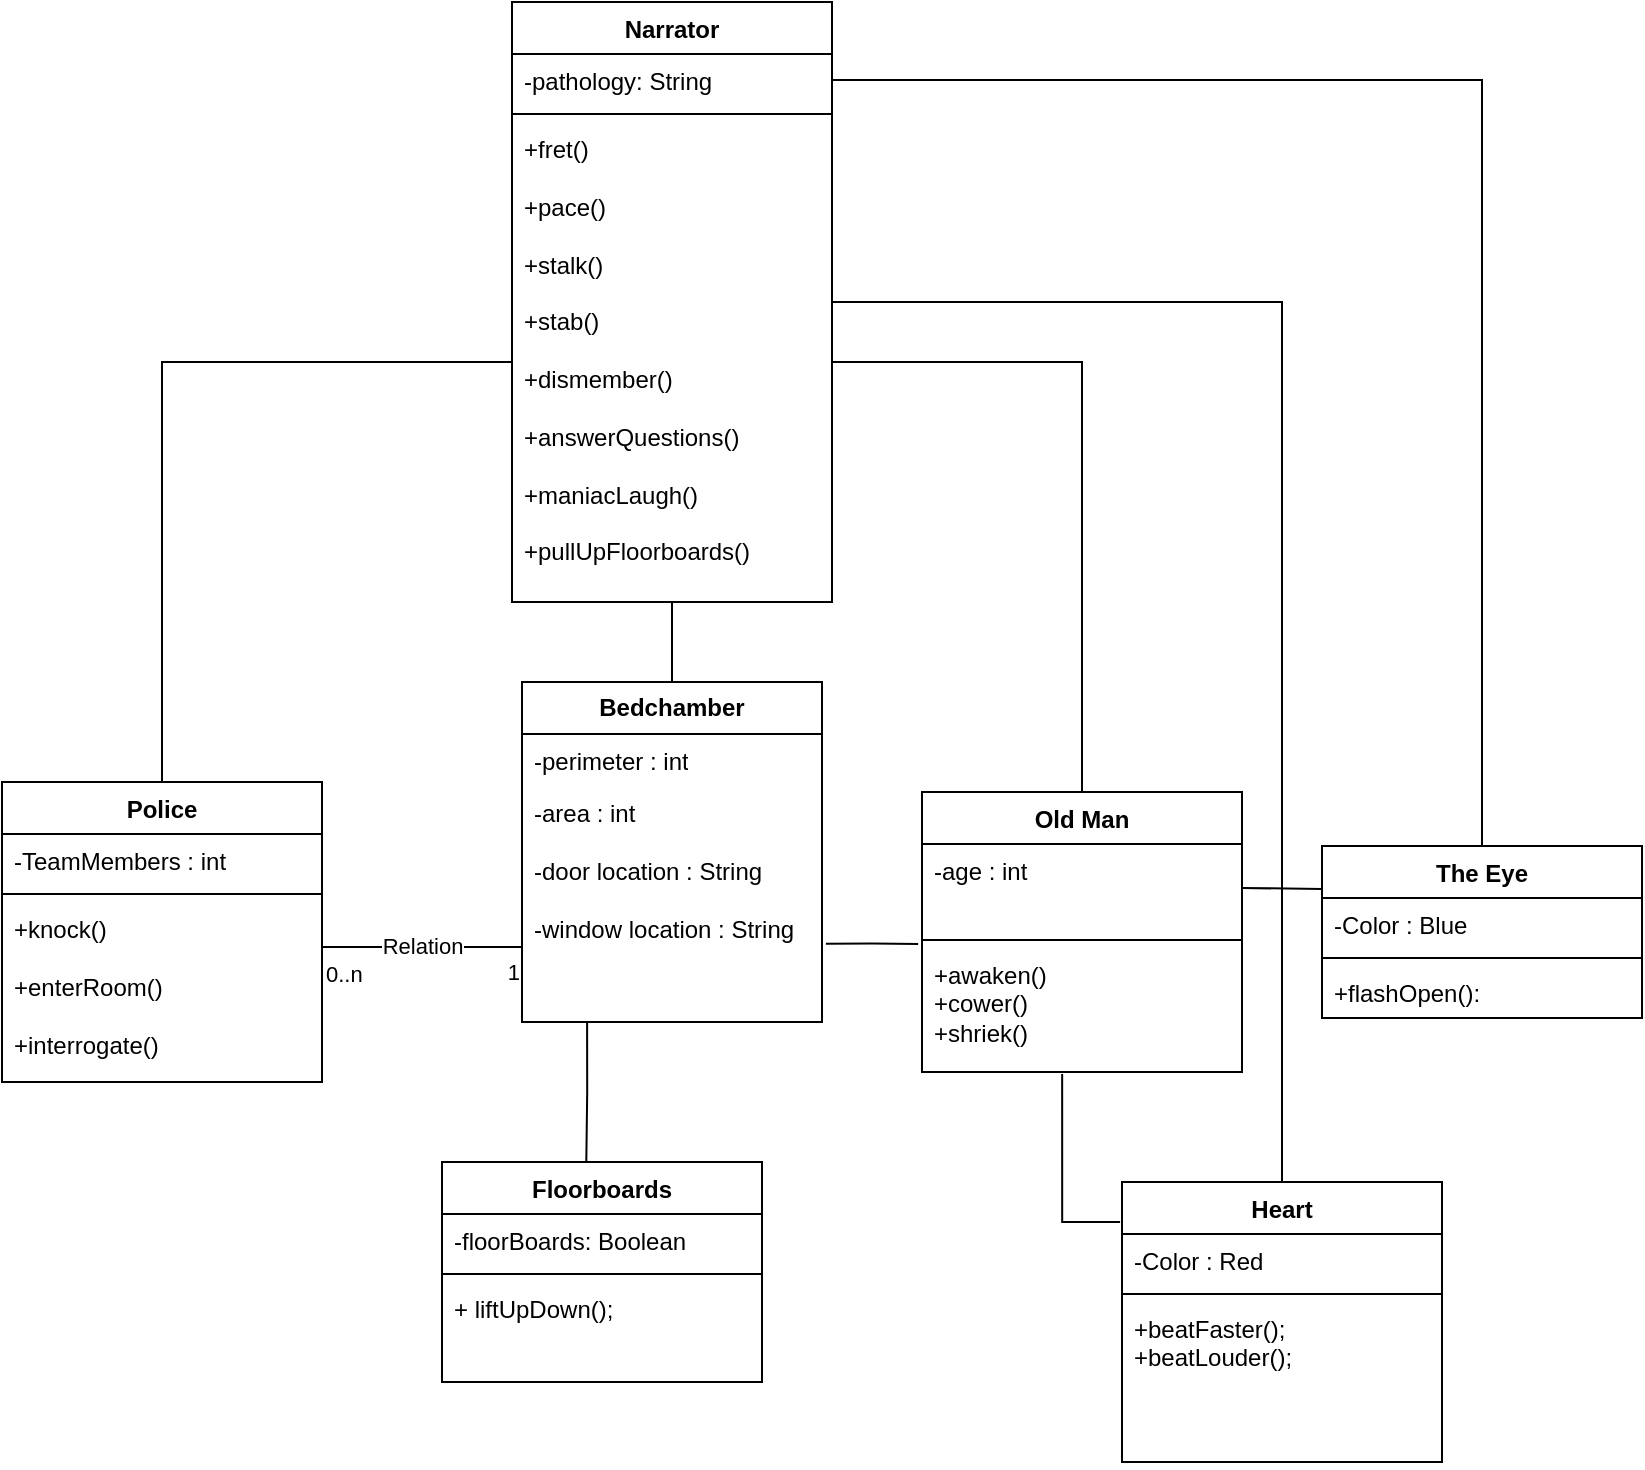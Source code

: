 <mxfile version="21.0.7" type="github">
  <diagram name="Page-1" id="ZEegtyX3KQnmU3FkLwVd">
    <mxGraphModel dx="790" dy="506" grid="1" gridSize="10" guides="1" tooltips="1" connect="1" arrows="1" fold="1" page="1" pageScale="1" pageWidth="1100" pageHeight="850" math="0" shadow="0">
      <root>
        <mxCell id="0" />
        <mxCell id="1" parent="0" />
        <mxCell id="39Nt4OManVwnhByQ2ZVa-1" value="&lt;b&gt;Bedchamber&lt;/b&gt;" style="swimlane;fontStyle=0;childLayout=stackLayout;horizontal=1;startSize=26;fillColor=none;horizontalStack=0;resizeParent=1;resizeParentMax=0;resizeLast=0;collapsible=1;marginBottom=0;whiteSpace=wrap;html=1;" parent="1" vertex="1">
          <mxGeometry x="410" y="390" width="150" height="170" as="geometry" />
        </mxCell>
        <mxCell id="39Nt4OManVwnhByQ2ZVa-2" value="-perimeter : int" style="text;strokeColor=none;fillColor=none;align=left;verticalAlign=top;spacingLeft=4;spacingRight=4;overflow=hidden;rotatable=0;points=[[0,0.5],[1,0.5]];portConstraint=eastwest;whiteSpace=wrap;html=1;" parent="39Nt4OManVwnhByQ2ZVa-1" vertex="1">
          <mxGeometry y="26" width="150" height="26" as="geometry" />
        </mxCell>
        <mxCell id="39Nt4OManVwnhByQ2ZVa-3" value="-area : int&lt;br&gt;&lt;br&gt;-door location : String&lt;br style=&quot;border-color: var(--border-color);&quot;&gt;&lt;br style=&quot;border-color: var(--border-color);&quot;&gt;-window location : String&lt;br&gt;" style="text;strokeColor=none;fillColor=none;align=left;verticalAlign=top;spacingLeft=4;spacingRight=4;overflow=hidden;rotatable=0;points=[[0,0.5],[1,0.5]];portConstraint=eastwest;whiteSpace=wrap;html=1;" parent="39Nt4OManVwnhByQ2ZVa-1" vertex="1">
          <mxGeometry y="52" width="150" height="118" as="geometry" />
        </mxCell>
        <mxCell id="39Nt4OManVwnhByQ2ZVa-43" value="" style="edgeStyle=orthogonalEdgeStyle;rounded=0;orthogonalLoop=1;jettySize=auto;html=1;endArrow=none;endFill=0;" parent="1" source="39Nt4OManVwnhByQ2ZVa-5" target="39Nt4OManVwnhByQ2ZVa-1" edge="1">
          <mxGeometry relative="1" as="geometry" />
        </mxCell>
        <mxCell id="hs1mN2tJBW9qcZjYl_5e-6" style="edgeStyle=orthogonalEdgeStyle;rounded=0;orthogonalLoop=1;jettySize=auto;html=1;entryX=0.5;entryY=0;entryDx=0;entryDy=0;endArrow=none;endFill=0;" edge="1" parent="1" source="39Nt4OManVwnhByQ2ZVa-5" target="39Nt4OManVwnhByQ2ZVa-17">
          <mxGeometry relative="1" as="geometry">
            <mxPoint x="780" y="560" as="targetPoint" />
          </mxGeometry>
        </mxCell>
        <mxCell id="39Nt4OManVwnhByQ2ZVa-5" value="Narrator" style="swimlane;fontStyle=1;align=center;verticalAlign=top;childLayout=stackLayout;horizontal=1;startSize=26;horizontalStack=0;resizeParent=1;resizeParentMax=0;resizeLast=0;collapsible=1;marginBottom=0;whiteSpace=wrap;html=1;" parent="1" vertex="1">
          <mxGeometry x="405" y="50" width="160" height="300" as="geometry" />
        </mxCell>
        <mxCell id="39Nt4OManVwnhByQ2ZVa-6" value="-pathology: String" style="text;strokeColor=none;fillColor=none;align=left;verticalAlign=top;spacingLeft=4;spacingRight=4;overflow=hidden;rotatable=0;points=[[0,0.5],[1,0.5]];portConstraint=eastwest;whiteSpace=wrap;html=1;" parent="39Nt4OManVwnhByQ2ZVa-5" vertex="1">
          <mxGeometry y="26" width="160" height="26" as="geometry" />
        </mxCell>
        <mxCell id="39Nt4OManVwnhByQ2ZVa-7" value="" style="line;strokeWidth=1;fillColor=none;align=left;verticalAlign=middle;spacingTop=-1;spacingLeft=3;spacingRight=3;rotatable=0;labelPosition=right;points=[];portConstraint=eastwest;strokeColor=inherit;" parent="39Nt4OManVwnhByQ2ZVa-5" vertex="1">
          <mxGeometry y="52" width="160" height="8" as="geometry" />
        </mxCell>
        <mxCell id="39Nt4OManVwnhByQ2ZVa-8" value="+fret()&lt;br&gt;&lt;br&gt;+pace()&lt;br&gt;&lt;br&gt;+stalk()&lt;br&gt;&lt;br&gt;+stab()&lt;br&gt;&lt;br&gt;+dismember()&lt;br&gt;&lt;br&gt;+answerQuestions()&lt;br&gt;&lt;br&gt;+maniacLaugh()&lt;br&gt;&lt;br&gt;+pullUpFloorboards()" style="text;strokeColor=none;fillColor=none;align=left;verticalAlign=top;spacingLeft=4;spacingRight=4;overflow=hidden;rotatable=0;points=[[0,0.5],[1,0.5]];portConstraint=eastwest;whiteSpace=wrap;html=1;" parent="39Nt4OManVwnhByQ2ZVa-5" vertex="1">
          <mxGeometry y="60" width="160" height="240" as="geometry" />
        </mxCell>
        <mxCell id="39Nt4OManVwnhByQ2ZVa-9" value="Old Man" style="swimlane;fontStyle=1;align=center;verticalAlign=top;childLayout=stackLayout;horizontal=1;startSize=26;horizontalStack=0;resizeParent=1;resizeParentMax=0;resizeLast=0;collapsible=1;marginBottom=0;whiteSpace=wrap;html=1;" parent="1" vertex="1">
          <mxGeometry x="610" y="445" width="160" height="140" as="geometry" />
        </mxCell>
        <mxCell id="39Nt4OManVwnhByQ2ZVa-10" value="-age : int" style="text;strokeColor=none;fillColor=none;align=left;verticalAlign=top;spacingLeft=4;spacingRight=4;overflow=hidden;rotatable=0;points=[[0,0.5],[1,0.5]];portConstraint=eastwest;whiteSpace=wrap;html=1;" parent="39Nt4OManVwnhByQ2ZVa-9" vertex="1">
          <mxGeometry y="26" width="160" height="44" as="geometry" />
        </mxCell>
        <mxCell id="39Nt4OManVwnhByQ2ZVa-11" value="" style="line;strokeWidth=1;fillColor=none;align=left;verticalAlign=middle;spacingTop=-1;spacingLeft=3;spacingRight=3;rotatable=0;labelPosition=right;points=[];portConstraint=eastwest;strokeColor=inherit;" parent="39Nt4OManVwnhByQ2ZVa-9" vertex="1">
          <mxGeometry y="70" width="160" height="8" as="geometry" />
        </mxCell>
        <mxCell id="39Nt4OManVwnhByQ2ZVa-12" value="+awaken()&lt;br&gt;+cower()&lt;br&gt;+shriek()" style="text;strokeColor=none;fillColor=none;align=left;verticalAlign=top;spacingLeft=4;spacingRight=4;overflow=hidden;rotatable=0;points=[[0,0.5],[1,0.5]];portConstraint=eastwest;whiteSpace=wrap;html=1;" parent="39Nt4OManVwnhByQ2ZVa-9" vertex="1">
          <mxGeometry y="78" width="160" height="62" as="geometry" />
        </mxCell>
        <mxCell id="39Nt4OManVwnhByQ2ZVa-13" value="The Eye" style="swimlane;fontStyle=1;align=center;verticalAlign=top;childLayout=stackLayout;horizontal=1;startSize=26;horizontalStack=0;resizeParent=1;resizeParentMax=0;resizeLast=0;collapsible=1;marginBottom=0;whiteSpace=wrap;html=1;" parent="1" vertex="1">
          <mxGeometry x="810" y="472" width="160" height="86" as="geometry" />
        </mxCell>
        <mxCell id="39Nt4OManVwnhByQ2ZVa-14" value="-Color : Blue" style="text;strokeColor=none;fillColor=none;align=left;verticalAlign=top;spacingLeft=4;spacingRight=4;overflow=hidden;rotatable=0;points=[[0,0.5],[1,0.5]];portConstraint=eastwest;whiteSpace=wrap;html=1;" parent="39Nt4OManVwnhByQ2ZVa-13" vertex="1">
          <mxGeometry y="26" width="160" height="26" as="geometry" />
        </mxCell>
        <mxCell id="39Nt4OManVwnhByQ2ZVa-15" value="" style="line;strokeWidth=1;fillColor=none;align=left;verticalAlign=middle;spacingTop=-1;spacingLeft=3;spacingRight=3;rotatable=0;labelPosition=right;points=[];portConstraint=eastwest;strokeColor=inherit;" parent="39Nt4OManVwnhByQ2ZVa-13" vertex="1">
          <mxGeometry y="52" width="160" height="8" as="geometry" />
        </mxCell>
        <mxCell id="39Nt4OManVwnhByQ2ZVa-16" value="+flashOpen():&amp;nbsp;" style="text;strokeColor=none;fillColor=none;align=left;verticalAlign=top;spacingLeft=4;spacingRight=4;overflow=hidden;rotatable=0;points=[[0,0.5],[1,0.5]];portConstraint=eastwest;whiteSpace=wrap;html=1;" parent="39Nt4OManVwnhByQ2ZVa-13" vertex="1">
          <mxGeometry y="60" width="160" height="26" as="geometry" />
        </mxCell>
        <mxCell id="39Nt4OManVwnhByQ2ZVa-17" value="Heart" style="swimlane;fontStyle=1;align=center;verticalAlign=top;childLayout=stackLayout;horizontal=1;startSize=26;horizontalStack=0;resizeParent=1;resizeParentMax=0;resizeLast=0;collapsible=1;marginBottom=0;whiteSpace=wrap;html=1;" parent="1" vertex="1">
          <mxGeometry x="710" y="640" width="160" height="140" as="geometry">
            <mxRectangle x="560" y="570" width="70" height="30" as="alternateBounds" />
          </mxGeometry>
        </mxCell>
        <mxCell id="39Nt4OManVwnhByQ2ZVa-18" value="-Color : Red" style="text;strokeColor=none;fillColor=none;align=left;verticalAlign=top;spacingLeft=4;spacingRight=4;overflow=hidden;rotatable=0;points=[[0,0.5],[1,0.5]];portConstraint=eastwest;whiteSpace=wrap;html=1;" parent="39Nt4OManVwnhByQ2ZVa-17" vertex="1">
          <mxGeometry y="26" width="160" height="26" as="geometry" />
        </mxCell>
        <mxCell id="39Nt4OManVwnhByQ2ZVa-19" value="" style="line;strokeWidth=1;fillColor=none;align=left;verticalAlign=middle;spacingTop=-1;spacingLeft=3;spacingRight=3;rotatable=0;labelPosition=right;points=[];portConstraint=eastwest;strokeColor=inherit;" parent="39Nt4OManVwnhByQ2ZVa-17" vertex="1">
          <mxGeometry y="52" width="160" height="8" as="geometry" />
        </mxCell>
        <mxCell id="39Nt4OManVwnhByQ2ZVa-20" value="+beatFaster();&lt;br&gt;+beatLouder();" style="text;strokeColor=none;fillColor=none;align=left;verticalAlign=top;spacingLeft=4;spacingRight=4;overflow=hidden;rotatable=0;points=[[0,0.5],[1,0.5]];portConstraint=eastwest;whiteSpace=wrap;html=1;" parent="39Nt4OManVwnhByQ2ZVa-17" vertex="1">
          <mxGeometry y="60" width="160" height="80" as="geometry" />
        </mxCell>
        <mxCell id="39Nt4OManVwnhByQ2ZVa-30" value="Police" style="swimlane;fontStyle=1;align=center;verticalAlign=top;childLayout=stackLayout;horizontal=1;startSize=26;horizontalStack=0;resizeParent=1;resizeParentMax=0;resizeLast=0;collapsible=1;marginBottom=0;whiteSpace=wrap;html=1;" parent="1" vertex="1">
          <mxGeometry x="150" y="440" width="160" height="150" as="geometry" />
        </mxCell>
        <mxCell id="39Nt4OManVwnhByQ2ZVa-31" value="-TeamMembers : int" style="text;strokeColor=none;fillColor=none;align=left;verticalAlign=top;spacingLeft=4;spacingRight=4;overflow=hidden;rotatable=0;points=[[0,0.5],[1,0.5]];portConstraint=eastwest;whiteSpace=wrap;html=1;" parent="39Nt4OManVwnhByQ2ZVa-30" vertex="1">
          <mxGeometry y="26" width="160" height="26" as="geometry" />
        </mxCell>
        <mxCell id="39Nt4OManVwnhByQ2ZVa-32" value="" style="line;strokeWidth=1;fillColor=none;align=left;verticalAlign=middle;spacingTop=-1;spacingLeft=3;spacingRight=3;rotatable=0;labelPosition=right;points=[];portConstraint=eastwest;strokeColor=inherit;" parent="39Nt4OManVwnhByQ2ZVa-30" vertex="1">
          <mxGeometry y="52" width="160" height="8" as="geometry" />
        </mxCell>
        <mxCell id="39Nt4OManVwnhByQ2ZVa-33" value="+knock()&lt;br&gt;&lt;br&gt;+enterRoom()&lt;br&gt;&lt;br&gt;+interrogate()" style="text;strokeColor=none;fillColor=none;align=left;verticalAlign=top;spacingLeft=4;spacingRight=4;overflow=hidden;rotatable=0;points=[[0,0.5],[1,0.5]];portConstraint=eastwest;whiteSpace=wrap;html=1;" parent="39Nt4OManVwnhByQ2ZVa-30" vertex="1">
          <mxGeometry y="60" width="160" height="90" as="geometry" />
        </mxCell>
        <mxCell id="39Nt4OManVwnhByQ2ZVa-41" value="" style="endArrow=none;endFill=0;endSize=24;html=1;rounded=0;edgeStyle=orthogonalEdgeStyle;exitX=-0.006;exitY=0.143;exitDx=0;exitDy=0;exitPerimeter=0;entryX=0.438;entryY=1.016;entryDx=0;entryDy=0;entryPerimeter=0;" parent="1" source="39Nt4OManVwnhByQ2ZVa-17" target="39Nt4OManVwnhByQ2ZVa-12" edge="1">
          <mxGeometry width="160" relative="1" as="geometry">
            <mxPoint x="640" y="690" as="sourcePoint" />
            <mxPoint x="790" y="649" as="targetPoint" />
          </mxGeometry>
        </mxCell>
        <mxCell id="39Nt4OManVwnhByQ2ZVa-42" value="" style="endArrow=none;endFill=0;endSize=24;html=1;rounded=0;entryX=1;entryY=0.5;entryDx=0;entryDy=0;exitX=0;exitY=0.25;exitDx=0;exitDy=0;" parent="1" source="39Nt4OManVwnhByQ2ZVa-13" target="39Nt4OManVwnhByQ2ZVa-10" edge="1">
          <mxGeometry width="160" relative="1" as="geometry">
            <mxPoint x="540" y="470" as="sourcePoint" />
            <mxPoint x="700" y="470" as="targetPoint" />
          </mxGeometry>
        </mxCell>
        <mxCell id="39Nt4OManVwnhByQ2ZVa-45" style="edgeStyle=orthogonalEdgeStyle;rounded=0;orthogonalLoop=1;jettySize=auto;html=1;endArrow=none;endFill=0;" parent="1" source="39Nt4OManVwnhByQ2ZVa-8" target="39Nt4OManVwnhByQ2ZVa-9" edge="1">
          <mxGeometry relative="1" as="geometry" />
        </mxCell>
        <mxCell id="39Nt4OManVwnhByQ2ZVa-46" value="Relation" style="endArrow=none;html=1;endSize=12;startArrow=none;startSize=14;startFill=0;edgeStyle=orthogonalEdgeStyle;rounded=0;exitX=1;exitY=0.25;exitDx=0;exitDy=0;exitPerimeter=0;endFill=0;entryX=-0.003;entryY=0.682;entryDx=0;entryDy=0;entryPerimeter=0;" parent="1" source="39Nt4OManVwnhByQ2ZVa-33" target="39Nt4OManVwnhByQ2ZVa-3" edge="1">
          <mxGeometry relative="1" as="geometry">
            <mxPoint x="540" y="400" as="sourcePoint" />
            <mxPoint x="700" y="400" as="targetPoint" />
          </mxGeometry>
        </mxCell>
        <mxCell id="39Nt4OManVwnhByQ2ZVa-47" value="0..n" style="edgeLabel;resizable=0;html=1;align=left;verticalAlign=top;" parent="39Nt4OManVwnhByQ2ZVa-46" connectable="0" vertex="1">
          <mxGeometry x="-1" relative="1" as="geometry" />
        </mxCell>
        <mxCell id="39Nt4OManVwnhByQ2ZVa-48" value="1" style="edgeLabel;resizable=0;html=1;align=right;verticalAlign=top;" parent="39Nt4OManVwnhByQ2ZVa-46" connectable="0" vertex="1">
          <mxGeometry x="1" relative="1" as="geometry" />
        </mxCell>
        <mxCell id="39Nt4OManVwnhByQ2ZVa-53" style="edgeStyle=orthogonalEdgeStyle;rounded=0;orthogonalLoop=1;jettySize=auto;html=1;endArrow=none;endFill=0;" parent="1" source="39Nt4OManVwnhByQ2ZVa-8" target="39Nt4OManVwnhByQ2ZVa-30" edge="1">
          <mxGeometry relative="1" as="geometry" />
        </mxCell>
        <mxCell id="hs1mN2tJBW9qcZjYl_5e-1" style="edgeStyle=orthogonalEdgeStyle;rounded=0;orthogonalLoop=1;jettySize=auto;html=1;endArrow=none;endFill=0;" edge="1" parent="1" source="39Nt4OManVwnhByQ2ZVa-6" target="39Nt4OManVwnhByQ2ZVa-13">
          <mxGeometry relative="1" as="geometry" />
        </mxCell>
        <mxCell id="hs1mN2tJBW9qcZjYl_5e-4" style="edgeStyle=orthogonalEdgeStyle;rounded=0;orthogonalLoop=1;jettySize=auto;html=1;entryX=-0.012;entryY=-0.032;entryDx=0;entryDy=0;entryPerimeter=0;startArrow=none;startFill=0;endArrow=none;endFill=0;exitX=1.013;exitY=0.668;exitDx=0;exitDy=0;exitPerimeter=0;" edge="1" parent="1" source="39Nt4OManVwnhByQ2ZVa-3" target="39Nt4OManVwnhByQ2ZVa-12">
          <mxGeometry relative="1" as="geometry" />
        </mxCell>
        <mxCell id="hs1mN2tJBW9qcZjYl_5e-7" value="Floorboards" style="swimlane;fontStyle=1;align=center;verticalAlign=top;childLayout=stackLayout;horizontal=1;startSize=26;horizontalStack=0;resizeParent=1;resizeParentMax=0;resizeLast=0;collapsible=1;marginBottom=0;whiteSpace=wrap;html=1;" vertex="1" parent="1">
          <mxGeometry x="370" y="630" width="160" height="110" as="geometry" />
        </mxCell>
        <mxCell id="hs1mN2tJBW9qcZjYl_5e-8" value="-floorBoards: Boolean" style="text;strokeColor=none;fillColor=none;align=left;verticalAlign=top;spacingLeft=4;spacingRight=4;overflow=hidden;rotatable=0;points=[[0,0.5],[1,0.5]];portConstraint=eastwest;whiteSpace=wrap;html=1;" vertex="1" parent="hs1mN2tJBW9qcZjYl_5e-7">
          <mxGeometry y="26" width="160" height="26" as="geometry" />
        </mxCell>
        <mxCell id="hs1mN2tJBW9qcZjYl_5e-9" value="" style="line;strokeWidth=1;fillColor=none;align=left;verticalAlign=middle;spacingTop=-1;spacingLeft=3;spacingRight=3;rotatable=0;labelPosition=right;points=[];portConstraint=eastwest;strokeColor=inherit;" vertex="1" parent="hs1mN2tJBW9qcZjYl_5e-7">
          <mxGeometry y="52" width="160" height="8" as="geometry" />
        </mxCell>
        <mxCell id="hs1mN2tJBW9qcZjYl_5e-10" value="+ liftUpDown();" style="text;strokeColor=none;fillColor=none;align=left;verticalAlign=top;spacingLeft=4;spacingRight=4;overflow=hidden;rotatable=0;points=[[0,0.5],[1,0.5]];portConstraint=eastwest;whiteSpace=wrap;html=1;" vertex="1" parent="hs1mN2tJBW9qcZjYl_5e-7">
          <mxGeometry y="60" width="160" height="50" as="geometry" />
        </mxCell>
        <mxCell id="hs1mN2tJBW9qcZjYl_5e-11" style="edgeStyle=orthogonalEdgeStyle;rounded=0;orthogonalLoop=1;jettySize=auto;html=1;exitX=0.217;exitY=1.002;exitDx=0;exitDy=0;exitPerimeter=0;entryX=0.451;entryY=-0.002;entryDx=0;entryDy=0;entryPerimeter=0;endArrow=none;endFill=0;" edge="1" parent="1" source="39Nt4OManVwnhByQ2ZVa-3" target="hs1mN2tJBW9qcZjYl_5e-7">
          <mxGeometry relative="1" as="geometry" />
        </mxCell>
      </root>
    </mxGraphModel>
  </diagram>
</mxfile>

